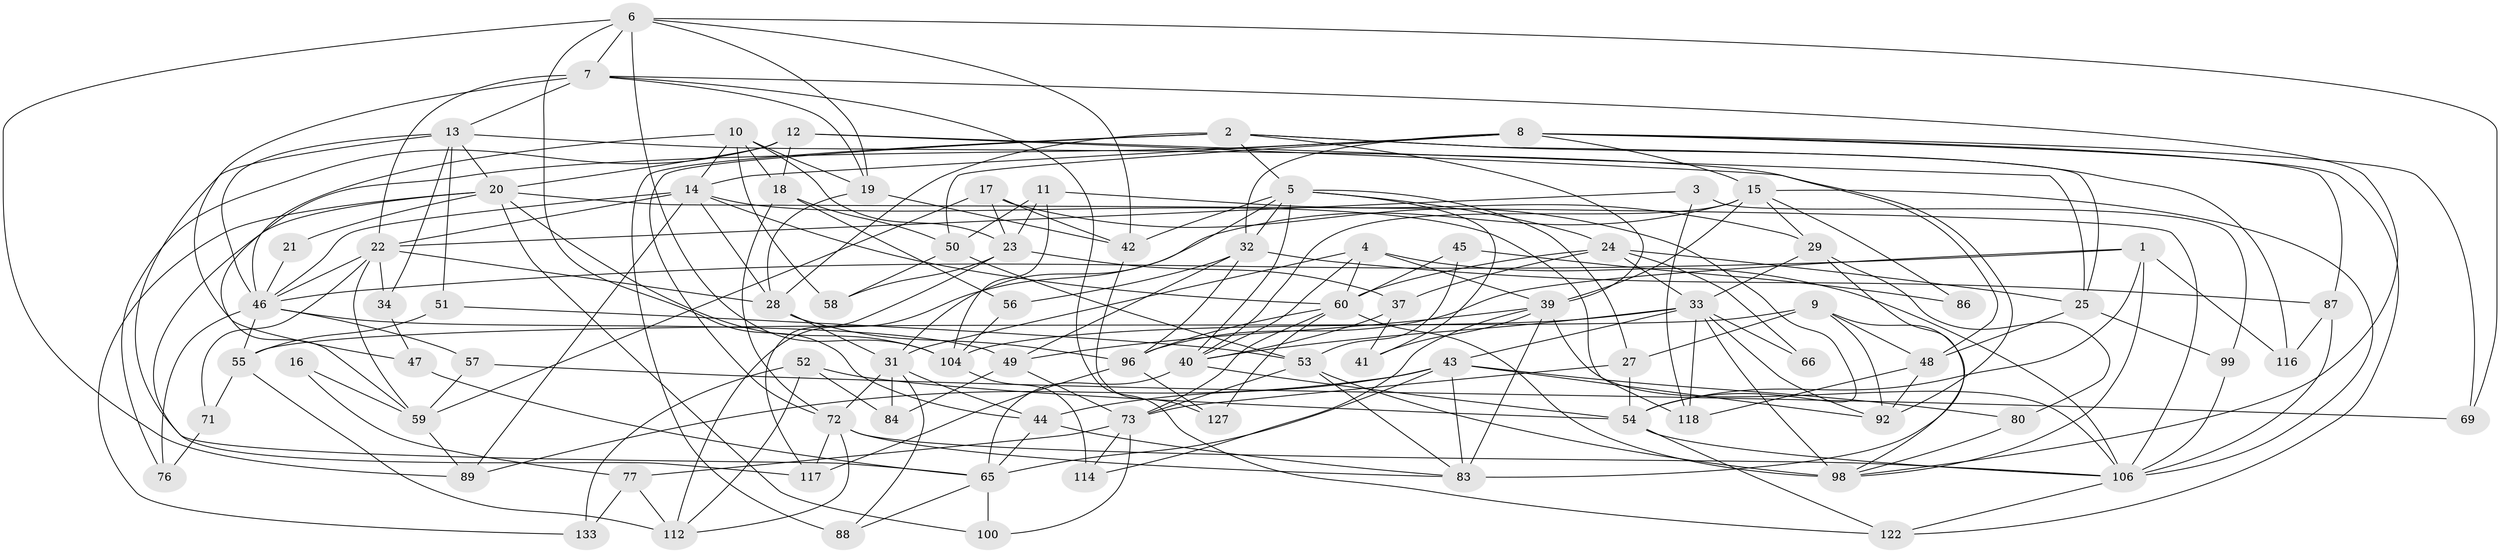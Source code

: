 // Generated by graph-tools (version 1.1) at 2025/52/02/27/25 19:52:05]
// undirected, 85 vertices, 215 edges
graph export_dot {
graph [start="1"]
  node [color=gray90,style=filled];
  1 [super="+62"];
  2 [super="+26"];
  3 [super="+90"];
  4;
  5 [super="+75"];
  6 [super="+102"];
  7 [super="+126"];
  8 [super="+134"];
  9 [super="+79"];
  10 [super="+130"];
  11;
  12 [super="+38"];
  13 [super="+107"];
  14 [super="+111"];
  15 [super="+93"];
  16;
  17 [super="+67"];
  18;
  19;
  20 [super="+85"];
  21;
  22 [super="+95"];
  23 [super="+108"];
  24 [super="+82"];
  25 [super="+97"];
  27 [super="+129"];
  28 [super="+35"];
  29 [super="+30"];
  31 [super="+70"];
  32 [super="+64"];
  33 [super="+36"];
  34;
  37;
  39 [super="+78"];
  40 [super="+74"];
  41;
  42 [super="+110"];
  43 [super="+68"];
  44;
  45;
  46 [super="+132"];
  47;
  48 [super="+91"];
  49 [super="+81"];
  50 [super="+61"];
  51;
  52 [super="+120"];
  53 [super="+63"];
  54 [super="+123"];
  55;
  56;
  57;
  58;
  59 [super="+105"];
  60 [super="+119"];
  65 [super="+128"];
  66;
  69;
  71;
  72 [super="+113"];
  73 [super="+94"];
  76;
  77;
  80;
  83 [super="+109"];
  84;
  86;
  87 [super="+115"];
  88 [super="+131"];
  89;
  92 [super="+103"];
  96 [super="+124"];
  98 [super="+101"];
  99;
  100;
  104 [super="+121"];
  106 [super="+125"];
  112;
  114;
  116;
  117;
  118;
  122;
  127;
  133;
  1 -- 98;
  1 -- 54;
  1 -- 96;
  1 -- 116;
  1 -- 46;
  2 -- 25;
  2 -- 28;
  2 -- 39;
  2 -- 72;
  2 -- 88 [weight=2];
  2 -- 116;
  2 -- 5;
  3 -- 118;
  3 -- 99;
  3 -- 22;
  4 -- 31;
  4 -- 40;
  4 -- 106;
  4 -- 39;
  4 -- 60;
  5 -- 24;
  5 -- 27;
  5 -- 40;
  5 -- 31;
  5 -- 41;
  5 -- 42;
  5 -- 32;
  6 -- 42;
  6 -- 104;
  6 -- 69;
  6 -- 7;
  6 -- 89;
  6 -- 19;
  6 -- 44;
  7 -- 19;
  7 -- 22;
  7 -- 122;
  7 -- 13;
  7 -- 47;
  7 -- 98;
  8 -- 122;
  8 -- 14;
  8 -- 15;
  8 -- 69;
  8 -- 87;
  8 -- 32;
  8 -- 59;
  8 -- 50;
  9 -- 27;
  9 -- 55 [weight=2];
  9 -- 98;
  9 -- 92;
  9 -- 48;
  10 -- 14;
  10 -- 46;
  10 -- 58;
  10 -- 19;
  10 -- 18;
  10 -- 23;
  11 -- 23;
  11 -- 29;
  11 -- 50;
  11 -- 104;
  12 -- 76;
  12 -- 48;
  12 -- 18;
  12 -- 20;
  12 -- 25;
  13 -- 51;
  13 -- 65;
  13 -- 34;
  13 -- 20;
  13 -- 46;
  13 -- 92;
  14 -- 89;
  14 -- 60;
  14 -- 28;
  14 -- 46;
  14 -- 118;
  14 -- 22;
  15 -- 106;
  15 -- 29;
  15 -- 40;
  15 -- 86;
  15 -- 112;
  15 -- 39;
  16 -- 59;
  16 -- 77;
  17 -- 54;
  17 -- 42;
  17 -- 59;
  17 -- 23;
  18 -- 72;
  18 -- 56;
  18 -- 50;
  19 -- 28;
  19 -- 42;
  20 -- 104;
  20 -- 21;
  20 -- 100;
  20 -- 117;
  20 -- 133;
  20 -- 106;
  21 -- 46;
  22 -- 59;
  22 -- 46;
  22 -- 34;
  22 -- 71;
  22 -- 28;
  23 -- 117;
  23 -- 58;
  23 -- 37;
  24 -- 60 [weight=2];
  24 -- 66;
  24 -- 33;
  24 -- 25;
  24 -- 37;
  25 -- 99;
  25 -- 48;
  27 -- 73;
  27 -- 54;
  28 -- 96;
  28 -- 31;
  29 -- 80;
  29 -- 83;
  29 -- 33;
  31 -- 44;
  31 -- 84;
  31 -- 88;
  31 -- 72;
  32 -- 49;
  32 -- 96;
  32 -- 56;
  32 -- 87;
  33 -- 98 [weight=2];
  33 -- 118;
  33 -- 40;
  33 -- 66;
  33 -- 43;
  33 -- 104;
  33 -- 92;
  34 -- 47;
  37 -- 40;
  37 -- 41;
  39 -- 41;
  39 -- 106;
  39 -- 49;
  39 -- 114;
  39 -- 83;
  40 -- 65;
  40 -- 54;
  42 -- 127;
  43 -- 80;
  43 -- 65;
  43 -- 92;
  43 -- 89;
  43 -- 83;
  43 -- 44;
  44 -- 65;
  44 -- 83;
  45 -- 53;
  45 -- 60;
  45 -- 86;
  46 -- 55;
  46 -- 57;
  46 -- 76;
  46 -- 49;
  47 -- 65;
  48 -- 118;
  48 -- 92;
  49 -- 73;
  49 -- 84;
  50 -- 53;
  50 -- 58;
  51 -- 53;
  51 -- 55;
  52 -- 54;
  52 -- 112;
  52 -- 133;
  52 -- 84;
  53 -- 73;
  53 -- 83;
  53 -- 98;
  54 -- 106;
  54 -- 122;
  55 -- 112;
  55 -- 71;
  56 -- 104;
  57 -- 69;
  57 -- 59;
  59 -- 89;
  60 -- 127;
  60 -- 98;
  60 -- 73;
  60 -- 96;
  65 -- 100;
  65 -- 88;
  71 -- 76;
  72 -- 106;
  72 -- 117;
  72 -- 112;
  72 -- 83;
  73 -- 100;
  73 -- 114;
  73 -- 77;
  77 -- 112;
  77 -- 133;
  80 -- 98;
  87 -- 116;
  87 -- 106;
  96 -- 117;
  96 -- 127;
  99 -- 106;
  104 -- 114;
  106 -- 122;
}
